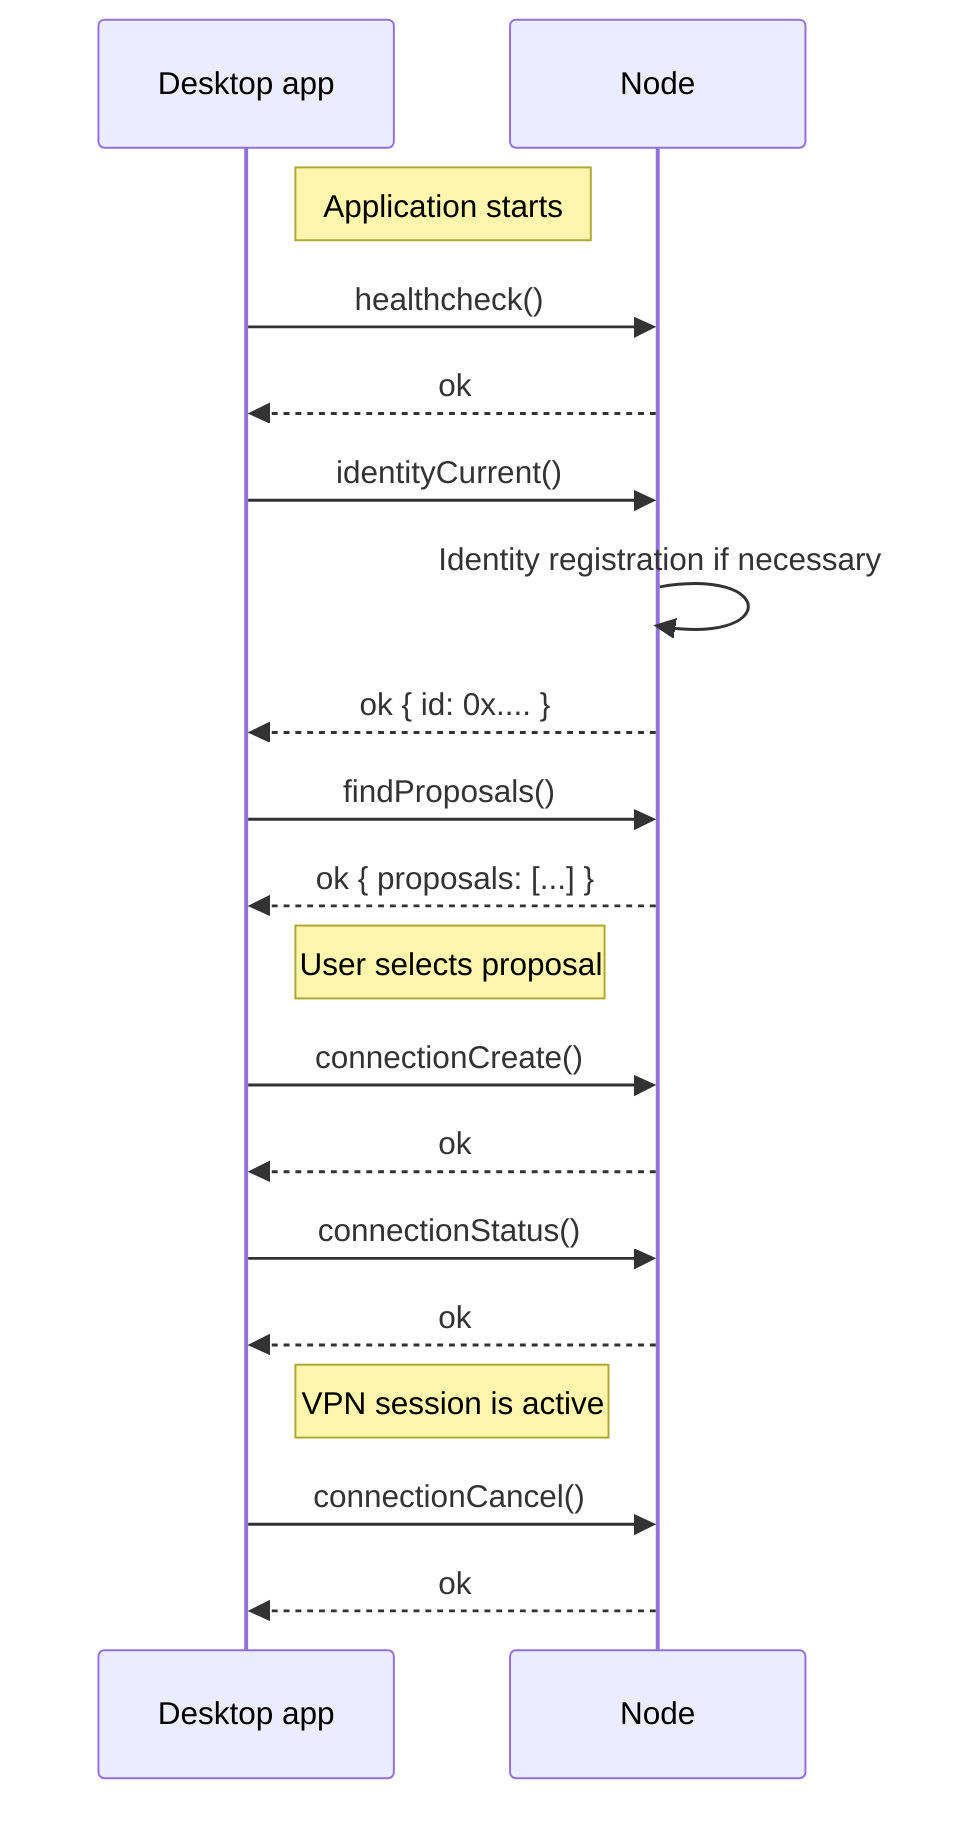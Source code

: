 sequenceDiagram
Note right of Desktop app: Application starts
Desktop app->>Node: healthcheck()
Node-->>Desktop app: ok
Desktop app->>Node: identityCurrent()
Node->>Node: Identity registration if necessary
Node-->>Desktop app: ok { id: 0x.... }

Desktop app->>Node: findProposals()
Node-->>Desktop app: ok { proposals: [...] }

Note right of Desktop app: User selects proposal

Desktop app->>Node: connectionCreate()
Node-->>Desktop app: ok

Desktop app->>Node: connectionStatus()
Node-->>Desktop app: ok

Note right of Desktop app: VPN session is active

Desktop app->>Node: connectionCancel()
Node-->>Desktop app: ok